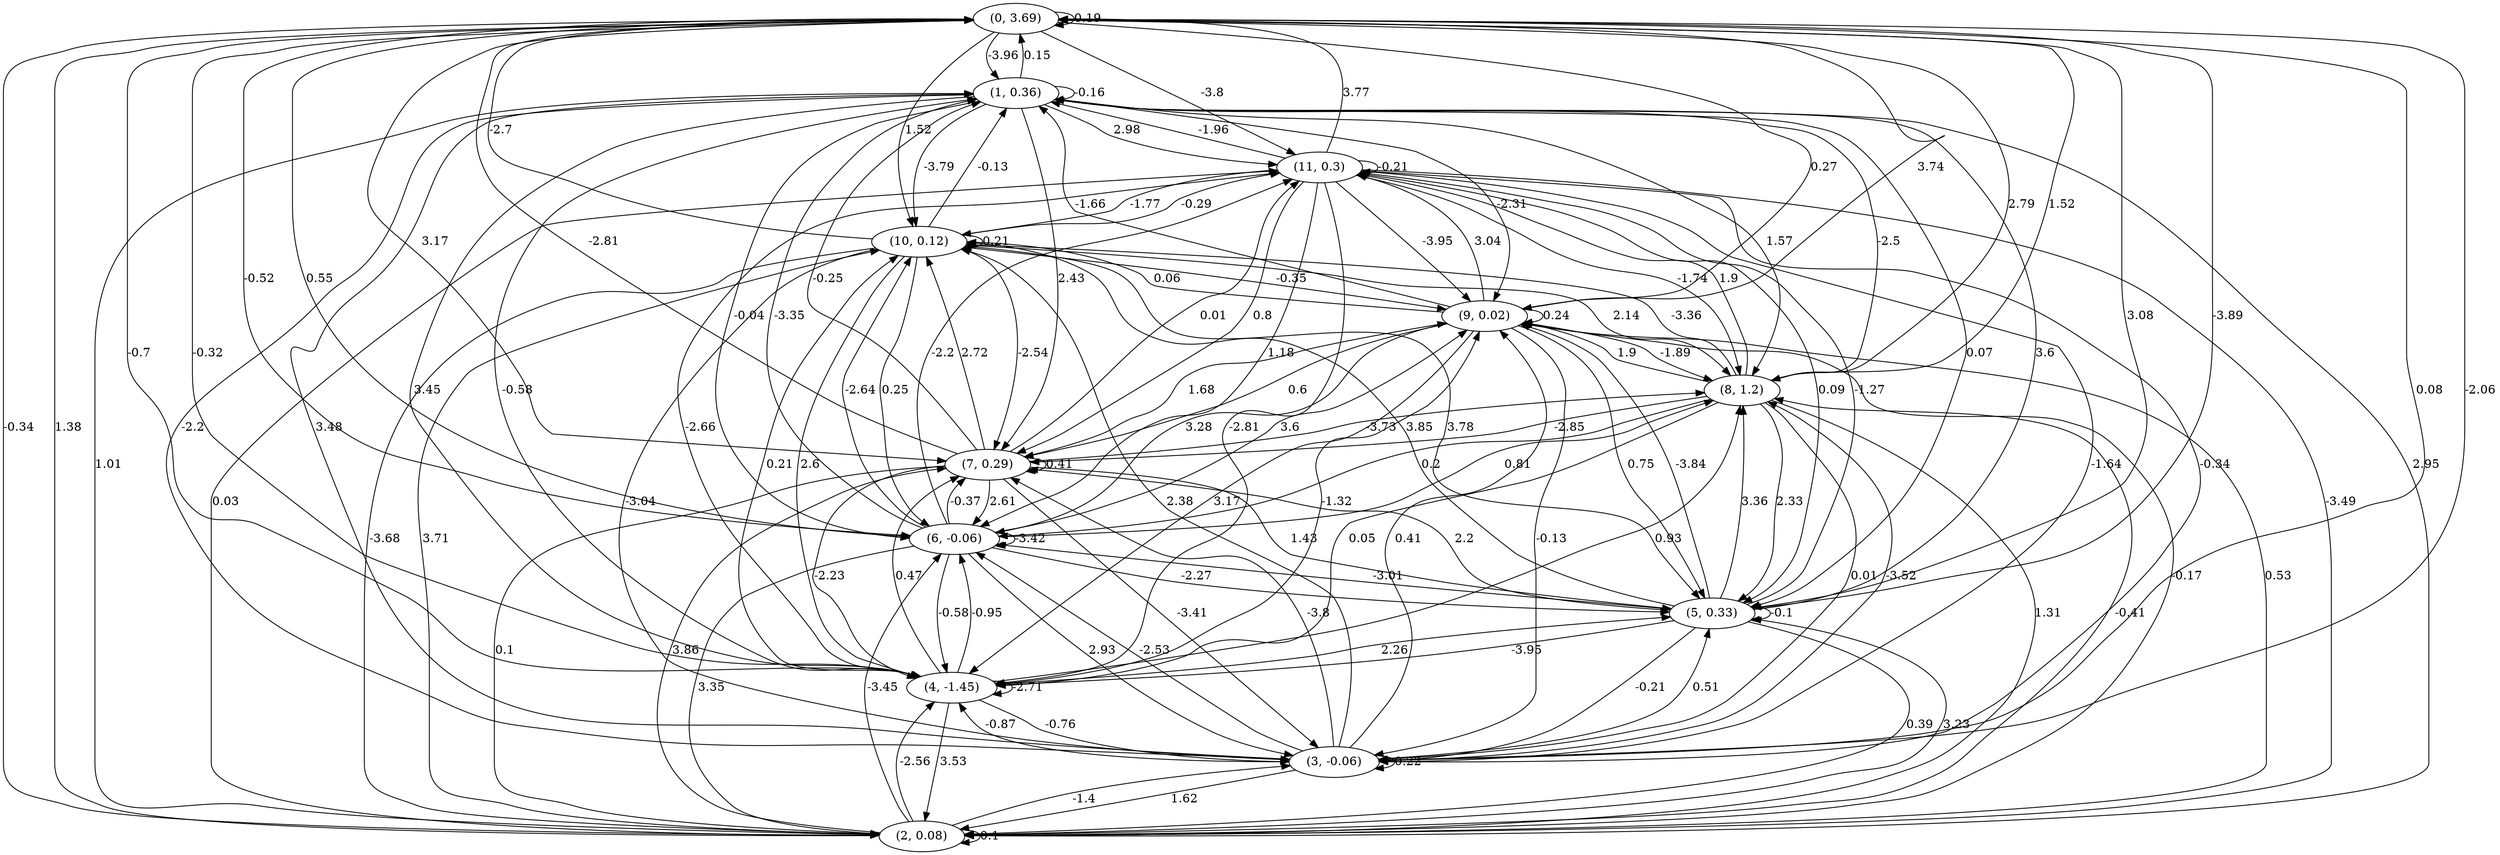 digraph {
    0 [ label = "(0, 3.69)" ]
    1 [ label = "(1, 0.36)" ]
    2 [ label = "(2, 0.08)" ]
    3 [ label = "(3, -0.06)" ]
    4 [ label = "(4, -1.45)" ]
    5 [ label = "(5, 0.33)" ]
    6 [ label = "(6, -0.06)" ]
    7 [ label = "(7, 0.29)" ]
    8 [ label = "(8, 1.2)" ]
    9 [ label = "(9, 0.02)" ]
    10 [ label = "(10, 0.12)" ]
    11 [ label = "(11, 0.3)" ]
    0 -> 0 [ label = "0.19" ]
    1 -> 1 [ label = "-0.16" ]
    2 -> 2 [ label = "0.1" ]
    3 -> 3 [ label = "0.22" ]
    4 -> 4 [ label = "-2.71" ]
    5 -> 5 [ label = "-0.1" ]
    6 -> 6 [ label = "-3.42" ]
    7 -> 7 [ label = "0.41" ]
    9 -> 9 [ label = "0.24" ]
    10 -> 10 [ label = "0.21" ]
    11 -> 11 [ label = "-0.21" ]
    1 -> 0 [ label = "0.15" ]
    2 -> 0 [ label = "1.38" ]
    3 -> 0 [ label = "-2.06" ]
    4 -> 0 [ label = "-0.32" ]
    5 -> 0 [ label = "-3.89" ]
    6 -> 0 [ label = "0.55" ]
    7 -> 0 [ label = "-2.81" ]
    8 -> 0 [ label = "1.52" ]
    9 -> 0 [ label = "3.74" ]
    10 -> 0 [ label = "-2.7" ]
    11 -> 0 [ label = "3.77" ]
    0 -> 1 [ label = "-3.96" ]
    2 -> 1 [ label = "1.01" ]
    3 -> 1 [ label = "3.48" ]
    4 -> 1 [ label = "-0.58" ]
    5 -> 1 [ label = "3.6" ]
    6 -> 1 [ label = "-3.35" ]
    7 -> 1 [ label = "-0.25" ]
    8 -> 1 [ label = "-2.5" ]
    9 -> 1 [ label = "-1.66" ]
    10 -> 1 [ label = "-0.13" ]
    11 -> 1 [ label = "-1.96" ]
    0 -> 2 [ label = "-0.34" ]
    1 -> 2 [ label = "2.95" ]
    3 -> 2 [ label = "1.62" ]
    4 -> 2 [ label = "3.53" ]
    5 -> 2 [ label = "0.39" ]
    6 -> 2 [ label = "3.35" ]
    7 -> 2 [ label = "0.1" ]
    8 -> 2 [ label = "1.31" ]
    9 -> 2 [ label = "-0.17" ]
    10 -> 2 [ label = "-3.68" ]
    11 -> 2 [ label = "-3.49" ]
    0 -> 3 [ label = "0.08" ]
    1 -> 3 [ label = "-2.2" ]
    2 -> 3 [ label = "-1.4" ]
    4 -> 3 [ label = "-0.76" ]
    5 -> 3 [ label = "-0.21" ]
    6 -> 3 [ label = "2.93" ]
    7 -> 3 [ label = "-3.41" ]
    8 -> 3 [ label = "0.01" ]
    9 -> 3 [ label = "-0.13" ]
    10 -> 3 [ label = "-3.04" ]
    11 -> 3 [ label = "-0.34" ]
    0 -> 4 [ label = "-0.7" ]
    1 -> 4 [ label = "3.45" ]
    2 -> 4 [ label = "-2.56" ]
    3 -> 4 [ label = "-0.87" ]
    5 -> 4 [ label = "-3.95" ]
    6 -> 4 [ label = "-0.58" ]
    7 -> 4 [ label = "-2.23" ]
    8 -> 4 [ label = "0.05" ]
    9 -> 4 [ label = "3.17" ]
    10 -> 4 [ label = "2.6" ]
    11 -> 4 [ label = "-2.81" ]
    0 -> 5 [ label = "3.08" ]
    1 -> 5 [ label = "0.07" ]
    2 -> 5 [ label = "3.23" ]
    3 -> 5 [ label = "0.51" ]
    4 -> 5 [ label = "2.26" ]
    6 -> 5 [ label = "-2.27" ]
    7 -> 5 [ label = "1.43" ]
    8 -> 5 [ label = "2.33" ]
    9 -> 5 [ label = "0.75" ]
    10 -> 5 [ label = "3.78" ]
    11 -> 5 [ label = "0.09" ]
    0 -> 6 [ label = "-0.52" ]
    1 -> 6 [ label = "-0.04" ]
    2 -> 6 [ label = "-3.45" ]
    3 -> 6 [ label = "-2.53" ]
    4 -> 6 [ label = "-0.95" ]
    5 -> 6 [ label = "-3.01" ]
    7 -> 6 [ label = "2.61" ]
    8 -> 6 [ label = "0.2" ]
    9 -> 6 [ label = "3.28" ]
    10 -> 6 [ label = "0.25" ]
    11 -> 6 [ label = "1.18" ]
    0 -> 7 [ label = "3.17" ]
    1 -> 7 [ label = "2.43" ]
    2 -> 7 [ label = "3.86" ]
    3 -> 7 [ label = "-3.8" ]
    4 -> 7 [ label = "0.47" ]
    5 -> 7 [ label = "2.2" ]
    6 -> 7 [ label = "-0.37" ]
    8 -> 7 [ label = "-2.85" ]
    9 -> 7 [ label = "0.6" ]
    10 -> 7 [ label = "-2.54" ]
    11 -> 7 [ label = "0.8" ]
    0 -> 8 [ label = "2.79" ]
    1 -> 8 [ label = "1.57" ]
    2 -> 8 [ label = "-0.41" ]
    3 -> 8 [ label = "-3.52" ]
    4 -> 8 [ label = "0.93" ]
    5 -> 8 [ label = "3.36" ]
    6 -> 8 [ label = "0.81" ]
    7 -> 8 [ label = "-3.73" ]
    9 -> 8 [ label = "-1.89" ]
    10 -> 8 [ label = "2.14" ]
    11 -> 8 [ label = "-1.74" ]
    0 -> 9 [ label = "0.27" ]
    1 -> 9 [ label = "-2.31" ]
    2 -> 9 [ label = "0.53" ]
    3 -> 9 [ label = "0.41" ]
    4 -> 9 [ label = "-1.32" ]
    5 -> 9 [ label = "-3.84" ]
    6 -> 9 [ label = "3.6" ]
    7 -> 9 [ label = "1.68" ]
    8 -> 9 [ label = "1.9" ]
    10 -> 9 [ label = "-0.35" ]
    11 -> 9 [ label = "-3.95" ]
    0 -> 10 [ label = "1.52" ]
    1 -> 10 [ label = "-3.79" ]
    2 -> 10 [ label = "3.71" ]
    3 -> 10 [ label = "2.38" ]
    4 -> 10 [ label = "0.21" ]
    5 -> 10 [ label = "3.85" ]
    6 -> 10 [ label = "-2.64" ]
    7 -> 10 [ label = "2.72" ]
    8 -> 10 [ label = "-3.36" ]
    9 -> 10 [ label = "0.06" ]
    11 -> 10 [ label = "-1.77" ]
    0 -> 11 [ label = "-3.8" ]
    1 -> 11 [ label = "2.98" ]
    2 -> 11 [ label = "0.03" ]
    3 -> 11 [ label = "-1.64" ]
    4 -> 11 [ label = "-2.66" ]
    5 -> 11 [ label = "-1.27" ]
    6 -> 11 [ label = "-2.2" ]
    7 -> 11 [ label = "0.01" ]
    8 -> 11 [ label = "1.9" ]
    9 -> 11 [ label = "3.04" ]
    10 -> 11 [ label = "-0.29" ]
}

